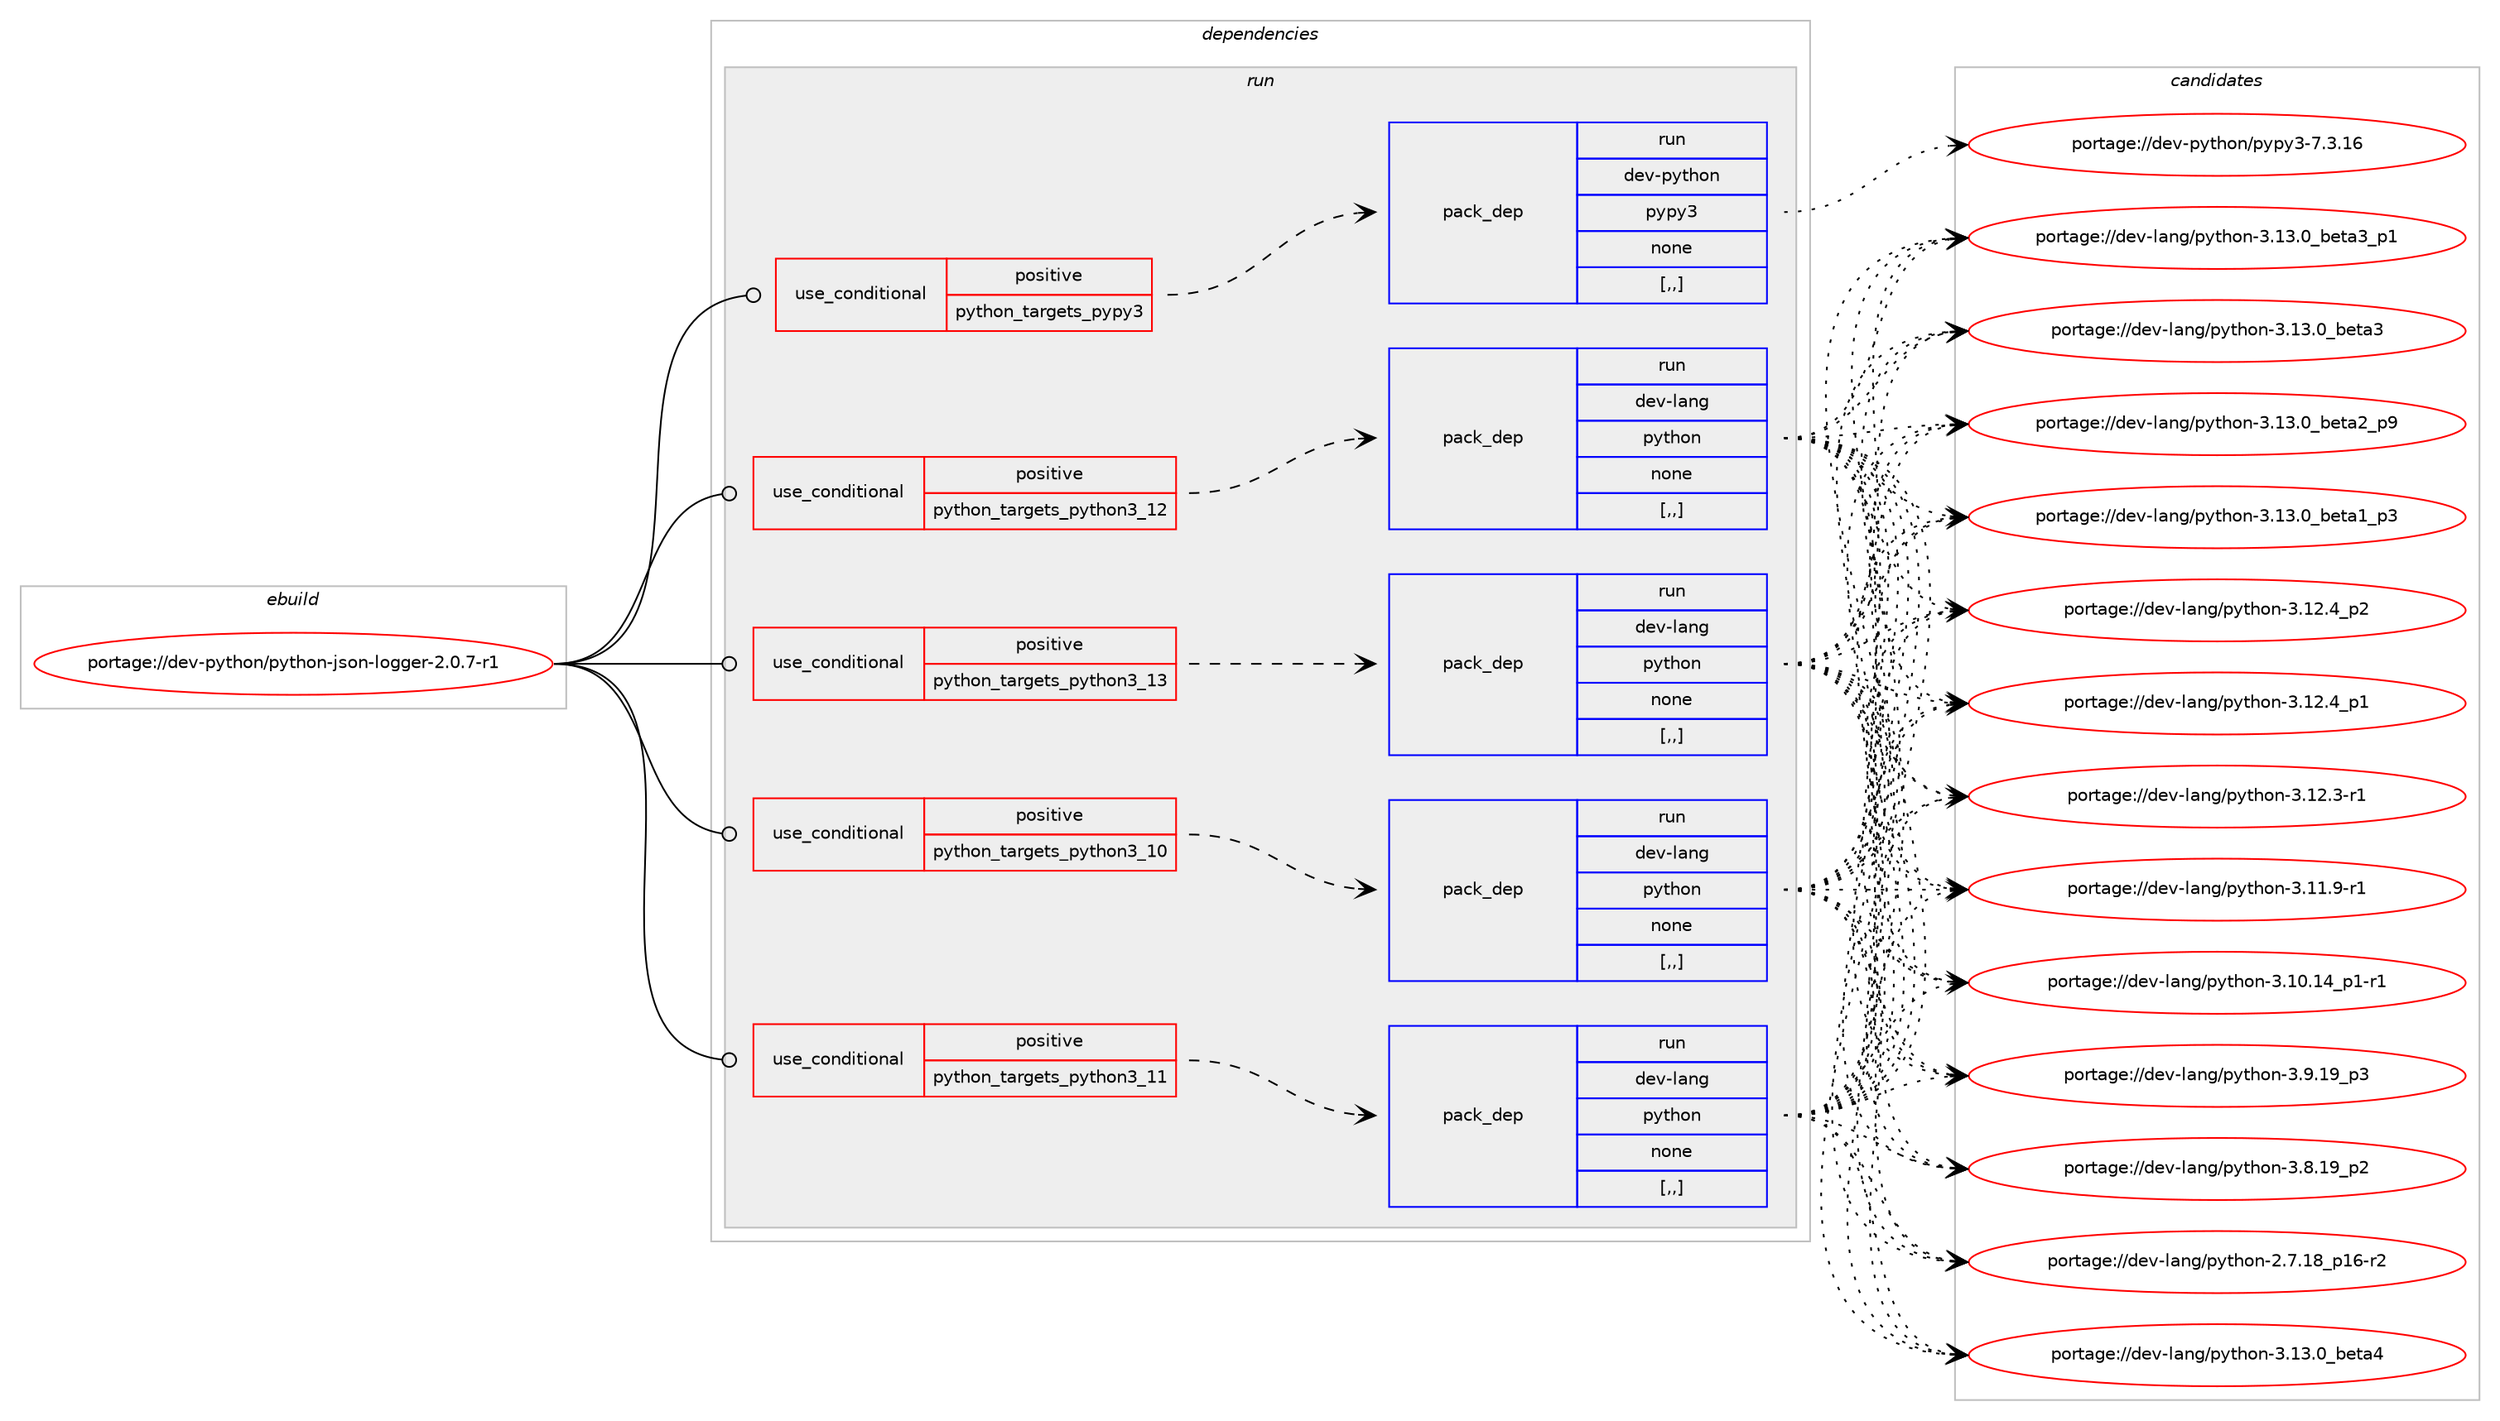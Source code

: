 digraph prolog {

# *************
# Graph options
# *************

newrank=true;
concentrate=true;
compound=true;
graph [rankdir=LR,fontname=Helvetica,fontsize=10,ranksep=1.5];#, ranksep=2.5, nodesep=0.2];
edge  [arrowhead=vee];
node  [fontname=Helvetica,fontsize=10];

# **********
# The ebuild
# **********

subgraph cluster_leftcol {
color=gray;
label=<<i>ebuild</i>>;
id [label="portage://dev-python/python-json-logger-2.0.7-r1", color=red, width=4, href="../dev-python/python-json-logger-2.0.7-r1.svg"];
}

# ****************
# The dependencies
# ****************

subgraph cluster_midcol {
color=gray;
label=<<i>dependencies</i>>;
subgraph cluster_compile {
fillcolor="#eeeeee";
style=filled;
label=<<i>compile</i>>;
}
subgraph cluster_compileandrun {
fillcolor="#eeeeee";
style=filled;
label=<<i>compile and run</i>>;
}
subgraph cluster_run {
fillcolor="#eeeeee";
style=filled;
label=<<i>run</i>>;
subgraph cond38325 {
dependency160269 [label=<<TABLE BORDER="0" CELLBORDER="1" CELLSPACING="0" CELLPADDING="4"><TR><TD ROWSPAN="3" CELLPADDING="10">use_conditional</TD></TR><TR><TD>positive</TD></TR><TR><TD>python_targets_pypy3</TD></TR></TABLE>>, shape=none, color=red];
subgraph pack120674 {
dependency160270 [label=<<TABLE BORDER="0" CELLBORDER="1" CELLSPACING="0" CELLPADDING="4" WIDTH="220"><TR><TD ROWSPAN="6" CELLPADDING="30">pack_dep</TD></TR><TR><TD WIDTH="110">run</TD></TR><TR><TD>dev-python</TD></TR><TR><TD>pypy3</TD></TR><TR><TD>none</TD></TR><TR><TD>[,,]</TD></TR></TABLE>>, shape=none, color=blue];
}
dependency160269:e -> dependency160270:w [weight=20,style="dashed",arrowhead="vee"];
}
id:e -> dependency160269:w [weight=20,style="solid",arrowhead="odot"];
subgraph cond38326 {
dependency160271 [label=<<TABLE BORDER="0" CELLBORDER="1" CELLSPACING="0" CELLPADDING="4"><TR><TD ROWSPAN="3" CELLPADDING="10">use_conditional</TD></TR><TR><TD>positive</TD></TR><TR><TD>python_targets_python3_10</TD></TR></TABLE>>, shape=none, color=red];
subgraph pack120675 {
dependency160272 [label=<<TABLE BORDER="0" CELLBORDER="1" CELLSPACING="0" CELLPADDING="4" WIDTH="220"><TR><TD ROWSPAN="6" CELLPADDING="30">pack_dep</TD></TR><TR><TD WIDTH="110">run</TD></TR><TR><TD>dev-lang</TD></TR><TR><TD>python</TD></TR><TR><TD>none</TD></TR><TR><TD>[,,]</TD></TR></TABLE>>, shape=none, color=blue];
}
dependency160271:e -> dependency160272:w [weight=20,style="dashed",arrowhead="vee"];
}
id:e -> dependency160271:w [weight=20,style="solid",arrowhead="odot"];
subgraph cond38327 {
dependency160273 [label=<<TABLE BORDER="0" CELLBORDER="1" CELLSPACING="0" CELLPADDING="4"><TR><TD ROWSPAN="3" CELLPADDING="10">use_conditional</TD></TR><TR><TD>positive</TD></TR><TR><TD>python_targets_python3_11</TD></TR></TABLE>>, shape=none, color=red];
subgraph pack120676 {
dependency160274 [label=<<TABLE BORDER="0" CELLBORDER="1" CELLSPACING="0" CELLPADDING="4" WIDTH="220"><TR><TD ROWSPAN="6" CELLPADDING="30">pack_dep</TD></TR><TR><TD WIDTH="110">run</TD></TR><TR><TD>dev-lang</TD></TR><TR><TD>python</TD></TR><TR><TD>none</TD></TR><TR><TD>[,,]</TD></TR></TABLE>>, shape=none, color=blue];
}
dependency160273:e -> dependency160274:w [weight=20,style="dashed",arrowhead="vee"];
}
id:e -> dependency160273:w [weight=20,style="solid",arrowhead="odot"];
subgraph cond38328 {
dependency160275 [label=<<TABLE BORDER="0" CELLBORDER="1" CELLSPACING="0" CELLPADDING="4"><TR><TD ROWSPAN="3" CELLPADDING="10">use_conditional</TD></TR><TR><TD>positive</TD></TR><TR><TD>python_targets_python3_12</TD></TR></TABLE>>, shape=none, color=red];
subgraph pack120677 {
dependency160276 [label=<<TABLE BORDER="0" CELLBORDER="1" CELLSPACING="0" CELLPADDING="4" WIDTH="220"><TR><TD ROWSPAN="6" CELLPADDING="30">pack_dep</TD></TR><TR><TD WIDTH="110">run</TD></TR><TR><TD>dev-lang</TD></TR><TR><TD>python</TD></TR><TR><TD>none</TD></TR><TR><TD>[,,]</TD></TR></TABLE>>, shape=none, color=blue];
}
dependency160275:e -> dependency160276:w [weight=20,style="dashed",arrowhead="vee"];
}
id:e -> dependency160275:w [weight=20,style="solid",arrowhead="odot"];
subgraph cond38329 {
dependency160277 [label=<<TABLE BORDER="0" CELLBORDER="1" CELLSPACING="0" CELLPADDING="4"><TR><TD ROWSPAN="3" CELLPADDING="10">use_conditional</TD></TR><TR><TD>positive</TD></TR><TR><TD>python_targets_python3_13</TD></TR></TABLE>>, shape=none, color=red];
subgraph pack120678 {
dependency160278 [label=<<TABLE BORDER="0" CELLBORDER="1" CELLSPACING="0" CELLPADDING="4" WIDTH="220"><TR><TD ROWSPAN="6" CELLPADDING="30">pack_dep</TD></TR><TR><TD WIDTH="110">run</TD></TR><TR><TD>dev-lang</TD></TR><TR><TD>python</TD></TR><TR><TD>none</TD></TR><TR><TD>[,,]</TD></TR></TABLE>>, shape=none, color=blue];
}
dependency160277:e -> dependency160278:w [weight=20,style="dashed",arrowhead="vee"];
}
id:e -> dependency160277:w [weight=20,style="solid",arrowhead="odot"];
}
}

# **************
# The candidates
# **************

subgraph cluster_choices {
rank=same;
color=gray;
label=<<i>candidates</i>>;

subgraph choice120674 {
color=black;
nodesep=1;
choice10010111845112121116104111110471121211121215145554651464954 [label="portage://dev-python/pypy3-7.3.16", color=red, width=4,href="../dev-python/pypy3-7.3.16.svg"];
dependency160270:e -> choice10010111845112121116104111110471121211121215145554651464954:w [style=dotted,weight="100"];
}
subgraph choice120675 {
color=black;
nodesep=1;
choice1001011184510897110103471121211161041111104551464951464895981011169752 [label="portage://dev-lang/python-3.13.0_beta4", color=red, width=4,href="../dev-lang/python-3.13.0_beta4.svg"];
choice10010111845108971101034711212111610411111045514649514648959810111697519511249 [label="portage://dev-lang/python-3.13.0_beta3_p1", color=red, width=4,href="../dev-lang/python-3.13.0_beta3_p1.svg"];
choice1001011184510897110103471121211161041111104551464951464895981011169751 [label="portage://dev-lang/python-3.13.0_beta3", color=red, width=4,href="../dev-lang/python-3.13.0_beta3.svg"];
choice10010111845108971101034711212111610411111045514649514648959810111697509511257 [label="portage://dev-lang/python-3.13.0_beta2_p9", color=red, width=4,href="../dev-lang/python-3.13.0_beta2_p9.svg"];
choice10010111845108971101034711212111610411111045514649514648959810111697499511251 [label="portage://dev-lang/python-3.13.0_beta1_p3", color=red, width=4,href="../dev-lang/python-3.13.0_beta1_p3.svg"];
choice100101118451089711010347112121116104111110455146495046529511250 [label="portage://dev-lang/python-3.12.4_p2", color=red, width=4,href="../dev-lang/python-3.12.4_p2.svg"];
choice100101118451089711010347112121116104111110455146495046529511249 [label="portage://dev-lang/python-3.12.4_p1", color=red, width=4,href="../dev-lang/python-3.12.4_p1.svg"];
choice100101118451089711010347112121116104111110455146495046514511449 [label="portage://dev-lang/python-3.12.3-r1", color=red, width=4,href="../dev-lang/python-3.12.3-r1.svg"];
choice100101118451089711010347112121116104111110455146494946574511449 [label="portage://dev-lang/python-3.11.9-r1", color=red, width=4,href="../dev-lang/python-3.11.9-r1.svg"];
choice100101118451089711010347112121116104111110455146494846495295112494511449 [label="portage://dev-lang/python-3.10.14_p1-r1", color=red, width=4,href="../dev-lang/python-3.10.14_p1-r1.svg"];
choice100101118451089711010347112121116104111110455146574649579511251 [label="portage://dev-lang/python-3.9.19_p3", color=red, width=4,href="../dev-lang/python-3.9.19_p3.svg"];
choice100101118451089711010347112121116104111110455146564649579511250 [label="portage://dev-lang/python-3.8.19_p2", color=red, width=4,href="../dev-lang/python-3.8.19_p2.svg"];
choice100101118451089711010347112121116104111110455046554649569511249544511450 [label="portage://dev-lang/python-2.7.18_p16-r2", color=red, width=4,href="../dev-lang/python-2.7.18_p16-r2.svg"];
dependency160272:e -> choice1001011184510897110103471121211161041111104551464951464895981011169752:w [style=dotted,weight="100"];
dependency160272:e -> choice10010111845108971101034711212111610411111045514649514648959810111697519511249:w [style=dotted,weight="100"];
dependency160272:e -> choice1001011184510897110103471121211161041111104551464951464895981011169751:w [style=dotted,weight="100"];
dependency160272:e -> choice10010111845108971101034711212111610411111045514649514648959810111697509511257:w [style=dotted,weight="100"];
dependency160272:e -> choice10010111845108971101034711212111610411111045514649514648959810111697499511251:w [style=dotted,weight="100"];
dependency160272:e -> choice100101118451089711010347112121116104111110455146495046529511250:w [style=dotted,weight="100"];
dependency160272:e -> choice100101118451089711010347112121116104111110455146495046529511249:w [style=dotted,weight="100"];
dependency160272:e -> choice100101118451089711010347112121116104111110455146495046514511449:w [style=dotted,weight="100"];
dependency160272:e -> choice100101118451089711010347112121116104111110455146494946574511449:w [style=dotted,weight="100"];
dependency160272:e -> choice100101118451089711010347112121116104111110455146494846495295112494511449:w [style=dotted,weight="100"];
dependency160272:e -> choice100101118451089711010347112121116104111110455146574649579511251:w [style=dotted,weight="100"];
dependency160272:e -> choice100101118451089711010347112121116104111110455146564649579511250:w [style=dotted,weight="100"];
dependency160272:e -> choice100101118451089711010347112121116104111110455046554649569511249544511450:w [style=dotted,weight="100"];
}
subgraph choice120676 {
color=black;
nodesep=1;
choice1001011184510897110103471121211161041111104551464951464895981011169752 [label="portage://dev-lang/python-3.13.0_beta4", color=red, width=4,href="../dev-lang/python-3.13.0_beta4.svg"];
choice10010111845108971101034711212111610411111045514649514648959810111697519511249 [label="portage://dev-lang/python-3.13.0_beta3_p1", color=red, width=4,href="../dev-lang/python-3.13.0_beta3_p1.svg"];
choice1001011184510897110103471121211161041111104551464951464895981011169751 [label="portage://dev-lang/python-3.13.0_beta3", color=red, width=4,href="../dev-lang/python-3.13.0_beta3.svg"];
choice10010111845108971101034711212111610411111045514649514648959810111697509511257 [label="portage://dev-lang/python-3.13.0_beta2_p9", color=red, width=4,href="../dev-lang/python-3.13.0_beta2_p9.svg"];
choice10010111845108971101034711212111610411111045514649514648959810111697499511251 [label="portage://dev-lang/python-3.13.0_beta1_p3", color=red, width=4,href="../dev-lang/python-3.13.0_beta1_p3.svg"];
choice100101118451089711010347112121116104111110455146495046529511250 [label="portage://dev-lang/python-3.12.4_p2", color=red, width=4,href="../dev-lang/python-3.12.4_p2.svg"];
choice100101118451089711010347112121116104111110455146495046529511249 [label="portage://dev-lang/python-3.12.4_p1", color=red, width=4,href="../dev-lang/python-3.12.4_p1.svg"];
choice100101118451089711010347112121116104111110455146495046514511449 [label="portage://dev-lang/python-3.12.3-r1", color=red, width=4,href="../dev-lang/python-3.12.3-r1.svg"];
choice100101118451089711010347112121116104111110455146494946574511449 [label="portage://dev-lang/python-3.11.9-r1", color=red, width=4,href="../dev-lang/python-3.11.9-r1.svg"];
choice100101118451089711010347112121116104111110455146494846495295112494511449 [label="portage://dev-lang/python-3.10.14_p1-r1", color=red, width=4,href="../dev-lang/python-3.10.14_p1-r1.svg"];
choice100101118451089711010347112121116104111110455146574649579511251 [label="portage://dev-lang/python-3.9.19_p3", color=red, width=4,href="../dev-lang/python-3.9.19_p3.svg"];
choice100101118451089711010347112121116104111110455146564649579511250 [label="portage://dev-lang/python-3.8.19_p2", color=red, width=4,href="../dev-lang/python-3.8.19_p2.svg"];
choice100101118451089711010347112121116104111110455046554649569511249544511450 [label="portage://dev-lang/python-2.7.18_p16-r2", color=red, width=4,href="../dev-lang/python-2.7.18_p16-r2.svg"];
dependency160274:e -> choice1001011184510897110103471121211161041111104551464951464895981011169752:w [style=dotted,weight="100"];
dependency160274:e -> choice10010111845108971101034711212111610411111045514649514648959810111697519511249:w [style=dotted,weight="100"];
dependency160274:e -> choice1001011184510897110103471121211161041111104551464951464895981011169751:w [style=dotted,weight="100"];
dependency160274:e -> choice10010111845108971101034711212111610411111045514649514648959810111697509511257:w [style=dotted,weight="100"];
dependency160274:e -> choice10010111845108971101034711212111610411111045514649514648959810111697499511251:w [style=dotted,weight="100"];
dependency160274:e -> choice100101118451089711010347112121116104111110455146495046529511250:w [style=dotted,weight="100"];
dependency160274:e -> choice100101118451089711010347112121116104111110455146495046529511249:w [style=dotted,weight="100"];
dependency160274:e -> choice100101118451089711010347112121116104111110455146495046514511449:w [style=dotted,weight="100"];
dependency160274:e -> choice100101118451089711010347112121116104111110455146494946574511449:w [style=dotted,weight="100"];
dependency160274:e -> choice100101118451089711010347112121116104111110455146494846495295112494511449:w [style=dotted,weight="100"];
dependency160274:e -> choice100101118451089711010347112121116104111110455146574649579511251:w [style=dotted,weight="100"];
dependency160274:e -> choice100101118451089711010347112121116104111110455146564649579511250:w [style=dotted,weight="100"];
dependency160274:e -> choice100101118451089711010347112121116104111110455046554649569511249544511450:w [style=dotted,weight="100"];
}
subgraph choice120677 {
color=black;
nodesep=1;
choice1001011184510897110103471121211161041111104551464951464895981011169752 [label="portage://dev-lang/python-3.13.0_beta4", color=red, width=4,href="../dev-lang/python-3.13.0_beta4.svg"];
choice10010111845108971101034711212111610411111045514649514648959810111697519511249 [label="portage://dev-lang/python-3.13.0_beta3_p1", color=red, width=4,href="../dev-lang/python-3.13.0_beta3_p1.svg"];
choice1001011184510897110103471121211161041111104551464951464895981011169751 [label="portage://dev-lang/python-3.13.0_beta3", color=red, width=4,href="../dev-lang/python-3.13.0_beta3.svg"];
choice10010111845108971101034711212111610411111045514649514648959810111697509511257 [label="portage://dev-lang/python-3.13.0_beta2_p9", color=red, width=4,href="../dev-lang/python-3.13.0_beta2_p9.svg"];
choice10010111845108971101034711212111610411111045514649514648959810111697499511251 [label="portage://dev-lang/python-3.13.0_beta1_p3", color=red, width=4,href="../dev-lang/python-3.13.0_beta1_p3.svg"];
choice100101118451089711010347112121116104111110455146495046529511250 [label="portage://dev-lang/python-3.12.4_p2", color=red, width=4,href="../dev-lang/python-3.12.4_p2.svg"];
choice100101118451089711010347112121116104111110455146495046529511249 [label="portage://dev-lang/python-3.12.4_p1", color=red, width=4,href="../dev-lang/python-3.12.4_p1.svg"];
choice100101118451089711010347112121116104111110455146495046514511449 [label="portage://dev-lang/python-3.12.3-r1", color=red, width=4,href="../dev-lang/python-3.12.3-r1.svg"];
choice100101118451089711010347112121116104111110455146494946574511449 [label="portage://dev-lang/python-3.11.9-r1", color=red, width=4,href="../dev-lang/python-3.11.9-r1.svg"];
choice100101118451089711010347112121116104111110455146494846495295112494511449 [label="portage://dev-lang/python-3.10.14_p1-r1", color=red, width=4,href="../dev-lang/python-3.10.14_p1-r1.svg"];
choice100101118451089711010347112121116104111110455146574649579511251 [label="portage://dev-lang/python-3.9.19_p3", color=red, width=4,href="../dev-lang/python-3.9.19_p3.svg"];
choice100101118451089711010347112121116104111110455146564649579511250 [label="portage://dev-lang/python-3.8.19_p2", color=red, width=4,href="../dev-lang/python-3.8.19_p2.svg"];
choice100101118451089711010347112121116104111110455046554649569511249544511450 [label="portage://dev-lang/python-2.7.18_p16-r2", color=red, width=4,href="../dev-lang/python-2.7.18_p16-r2.svg"];
dependency160276:e -> choice1001011184510897110103471121211161041111104551464951464895981011169752:w [style=dotted,weight="100"];
dependency160276:e -> choice10010111845108971101034711212111610411111045514649514648959810111697519511249:w [style=dotted,weight="100"];
dependency160276:e -> choice1001011184510897110103471121211161041111104551464951464895981011169751:w [style=dotted,weight="100"];
dependency160276:e -> choice10010111845108971101034711212111610411111045514649514648959810111697509511257:w [style=dotted,weight="100"];
dependency160276:e -> choice10010111845108971101034711212111610411111045514649514648959810111697499511251:w [style=dotted,weight="100"];
dependency160276:e -> choice100101118451089711010347112121116104111110455146495046529511250:w [style=dotted,weight="100"];
dependency160276:e -> choice100101118451089711010347112121116104111110455146495046529511249:w [style=dotted,weight="100"];
dependency160276:e -> choice100101118451089711010347112121116104111110455146495046514511449:w [style=dotted,weight="100"];
dependency160276:e -> choice100101118451089711010347112121116104111110455146494946574511449:w [style=dotted,weight="100"];
dependency160276:e -> choice100101118451089711010347112121116104111110455146494846495295112494511449:w [style=dotted,weight="100"];
dependency160276:e -> choice100101118451089711010347112121116104111110455146574649579511251:w [style=dotted,weight="100"];
dependency160276:e -> choice100101118451089711010347112121116104111110455146564649579511250:w [style=dotted,weight="100"];
dependency160276:e -> choice100101118451089711010347112121116104111110455046554649569511249544511450:w [style=dotted,weight="100"];
}
subgraph choice120678 {
color=black;
nodesep=1;
choice1001011184510897110103471121211161041111104551464951464895981011169752 [label="portage://dev-lang/python-3.13.0_beta4", color=red, width=4,href="../dev-lang/python-3.13.0_beta4.svg"];
choice10010111845108971101034711212111610411111045514649514648959810111697519511249 [label="portage://dev-lang/python-3.13.0_beta3_p1", color=red, width=4,href="../dev-lang/python-3.13.0_beta3_p1.svg"];
choice1001011184510897110103471121211161041111104551464951464895981011169751 [label="portage://dev-lang/python-3.13.0_beta3", color=red, width=4,href="../dev-lang/python-3.13.0_beta3.svg"];
choice10010111845108971101034711212111610411111045514649514648959810111697509511257 [label="portage://dev-lang/python-3.13.0_beta2_p9", color=red, width=4,href="../dev-lang/python-3.13.0_beta2_p9.svg"];
choice10010111845108971101034711212111610411111045514649514648959810111697499511251 [label="portage://dev-lang/python-3.13.0_beta1_p3", color=red, width=4,href="../dev-lang/python-3.13.0_beta1_p3.svg"];
choice100101118451089711010347112121116104111110455146495046529511250 [label="portage://dev-lang/python-3.12.4_p2", color=red, width=4,href="../dev-lang/python-3.12.4_p2.svg"];
choice100101118451089711010347112121116104111110455146495046529511249 [label="portage://dev-lang/python-3.12.4_p1", color=red, width=4,href="../dev-lang/python-3.12.4_p1.svg"];
choice100101118451089711010347112121116104111110455146495046514511449 [label="portage://dev-lang/python-3.12.3-r1", color=red, width=4,href="../dev-lang/python-3.12.3-r1.svg"];
choice100101118451089711010347112121116104111110455146494946574511449 [label="portage://dev-lang/python-3.11.9-r1", color=red, width=4,href="../dev-lang/python-3.11.9-r1.svg"];
choice100101118451089711010347112121116104111110455146494846495295112494511449 [label="portage://dev-lang/python-3.10.14_p1-r1", color=red, width=4,href="../dev-lang/python-3.10.14_p1-r1.svg"];
choice100101118451089711010347112121116104111110455146574649579511251 [label="portage://dev-lang/python-3.9.19_p3", color=red, width=4,href="../dev-lang/python-3.9.19_p3.svg"];
choice100101118451089711010347112121116104111110455146564649579511250 [label="portage://dev-lang/python-3.8.19_p2", color=red, width=4,href="../dev-lang/python-3.8.19_p2.svg"];
choice100101118451089711010347112121116104111110455046554649569511249544511450 [label="portage://dev-lang/python-2.7.18_p16-r2", color=red, width=4,href="../dev-lang/python-2.7.18_p16-r2.svg"];
dependency160278:e -> choice1001011184510897110103471121211161041111104551464951464895981011169752:w [style=dotted,weight="100"];
dependency160278:e -> choice10010111845108971101034711212111610411111045514649514648959810111697519511249:w [style=dotted,weight="100"];
dependency160278:e -> choice1001011184510897110103471121211161041111104551464951464895981011169751:w [style=dotted,weight="100"];
dependency160278:e -> choice10010111845108971101034711212111610411111045514649514648959810111697509511257:w [style=dotted,weight="100"];
dependency160278:e -> choice10010111845108971101034711212111610411111045514649514648959810111697499511251:w [style=dotted,weight="100"];
dependency160278:e -> choice100101118451089711010347112121116104111110455146495046529511250:w [style=dotted,weight="100"];
dependency160278:e -> choice100101118451089711010347112121116104111110455146495046529511249:w [style=dotted,weight="100"];
dependency160278:e -> choice100101118451089711010347112121116104111110455146495046514511449:w [style=dotted,weight="100"];
dependency160278:e -> choice100101118451089711010347112121116104111110455146494946574511449:w [style=dotted,weight="100"];
dependency160278:e -> choice100101118451089711010347112121116104111110455146494846495295112494511449:w [style=dotted,weight="100"];
dependency160278:e -> choice100101118451089711010347112121116104111110455146574649579511251:w [style=dotted,weight="100"];
dependency160278:e -> choice100101118451089711010347112121116104111110455146564649579511250:w [style=dotted,weight="100"];
dependency160278:e -> choice100101118451089711010347112121116104111110455046554649569511249544511450:w [style=dotted,weight="100"];
}
}

}
